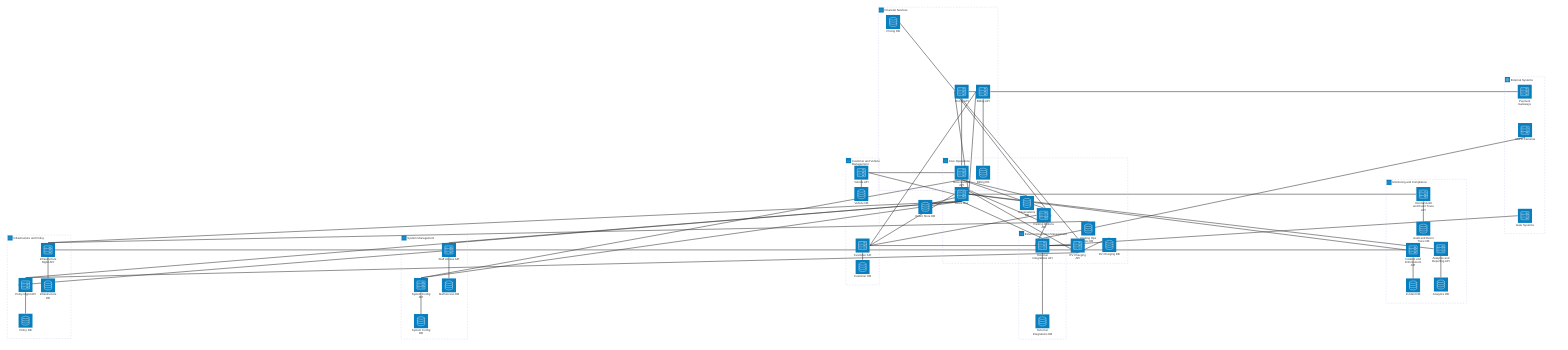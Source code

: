 architecture-beta
    
    %% Central Event Bus
    service event_bus(server)[Event Bus]
    service event_bus_db(database)[Event Store DB] 
    
    %% Core Operations Services
    group core_ops(cloud)[Core Operations]
    service parking_ops(server)[Parking Options API] in core_ops
    service parking_ops_db(database)[Parking Ops Ops DB] in core_ops
    service ev_charging(server)[EV Charging API] in core_ops
    service ev_charging_db(database)[EV Charging DB] in core_ops
    service reservations(server)[Reservations API] in core_ops
    service reservations_db(database)[Reservations DB] in core_ops
    
    %% Financial Services
    group financial(cloud)[Financial Services]
    service pricing(server)[Pricing API] in financial
    service pricing_db(database)[Pricing DB] in financial
    service billing(server)[Billing API] in financial
    service billing_db(database)[Billing DB] in financial
    
    %% Customer and Vehicle Management
    group customer_vehicle(cloud)[Customer and Vehicle Management]
    service customer(server)[Customer API] in customer_vehicle
    service customer_db(database)[Customer DB] in customer_vehicle
    service vehicle(server)[Vehicle API] in customer_vehicle
    service vehicle_db(database)[Vehicle DB] in customer_vehicle
    
    %% Infrastructure and Policy Management
    group infra_policy(cloud)[Infrastructure and Policy]
    service infra_mgmt(server)[Infrastructure Mgmt API] in infra_policy
    service infra_mgmt_db(database)[Infrastructure DB] in infra_policy
    service policy_mgmt(server)[Policy Mgmt API] in infra_policy
    service policy_mgmt_db(database)[Policy DB] in infra_policy
    
    %% System Configuration and Access Control
    group system_mgmt(cloud)[System Management]
    service sys_config(server)[System Config API] in system_mgmt
    service sys_config_db(database)[System Config DB] in system_mgmt
    service staff_access(server)[Staff Access API] in system_mgmt
    service staff_access_db(database)[Staff Access DB] in system_mgmt
    
    %% External Integration Management
    group external_mgmt(cloud)[External Integration Management]
    service ext_integrations(server)[External Integrations API] in external_mgmt
    service ext_integrations_db(database)[External Integrations DB] in external_mgmt
    
    %% Physical External Systems
    group external_systems(internet)[External Systems]
    service gate_systems(server)[Gate Systems] in external_systems
    service payment_gateways(server)[Payment Gateways] in external_systems
    service anpr_cameras(server)[ANPR Cameras] in external_systems
    
    %% Monitoring and Compliance
    group monitoring(cloud)[Monitoring and Compliance]
    service incident_enforcement(server)[Incident and Enforcement API] in monitoring
    service incident_enforcement_db(database)[Incident DB] in monitoring
    service analytics_reporting(server)[Analytics and Reporting API] in monitoring
    service analytics_reporting_db(database)[Analytics DB] in monitoring
    service audit_trace(server)[Internal Audit and Event Trace API] in monitoring
    service audit_trace_db(database)[Audit and Event Trace DB] in monitoring
    
    
    %% Database connections for each service
    parking_ops:B -- T:parking_ops_db
    ev_charging:B -- T:ev_charging_db
    reservations:B -- T:reservations_db
    pricing:B -- T:pricing_db
    billing:B -- T:billing_db
    customer:B -- T:customer_db
    vehicle:B -- T:vehicle_db
    infra_mgmt:B -- T:infra_mgmt_db
    policy_mgmt:B -- T:policy_mgmt_db
    sys_config:B -- T:sys_config_db
    staff_access:B -- T:staff_access_db
    ext_integrations:B -- T:ext_integrations_db
    incident_enforcement:B -- T:incident_enforcement_db
    analytics_reporting:B -- T:analytics_reporting_db
    audit_trace:B -- T:audit_trace_db
    event_bus:R -- L:event_bus_db
    
    %% Core operational flow - simplified connections for better layout
    parking_ops:R -- L:pricing
    pricing:R -- L:billing
    parking_ops:T -- B:reservations
    ev_charging:T -- B:pricing
    reservations:T -- B:pricing
    
    %% Customer and vehicle data access - horizontal layout
    parking_ops:L -- R:customer
    reservations:L -- R:vehicle
    ev_charging:L -- R:customer
    billing:L -- R:customer
    
    %% Infrastructure and policy dependencies - vertical layout
    parking_ops:B -- T:infra_mgmt
    ev_charging:B -- T:policy_mgmt
    reservations:B -- T:sys_config
    
    %% External system integrations - right side layout
    ext_integrations:R -- L:gate_systems
    ext_integrations:T -- B:anpr_cameras
    billing:R -- L:payment_gateways
    parking_ops:R -- L:ext_integrations
    ev_charging:R -- L:ext_integrations
    
    %% Staff access connections - distributed layout
    infra_mgmt:L -- R:staff_access
    policy_mgmt:L -- R:staff_access
    incident_enforcement:L -- R:staff_access
    
    %% Event bus as central hub - star pattern
    event_bus:T -- B:parking_ops
    event_bus:T -- B:ev_charging
    event_bus:T -- B:reservations
    event_bus:L -- R:customer
    event_bus:L -- R:vehicle
    event_bus:R -- L:pricing
    event_bus:R -- L:billing
    event_bus:B -- T:infra_mgmt
    event_bus:B -- T:policy_mgmt
    event_bus:B -- T:sys_config
    event_bus:B -- T:staff_access
    event_bus:B -- T:ext_integrations
    event_bus:R -- L:incident_enforcement
    event_bus:R -- L:analytics_reporting
    event_bus:R -- L:audit_trace
